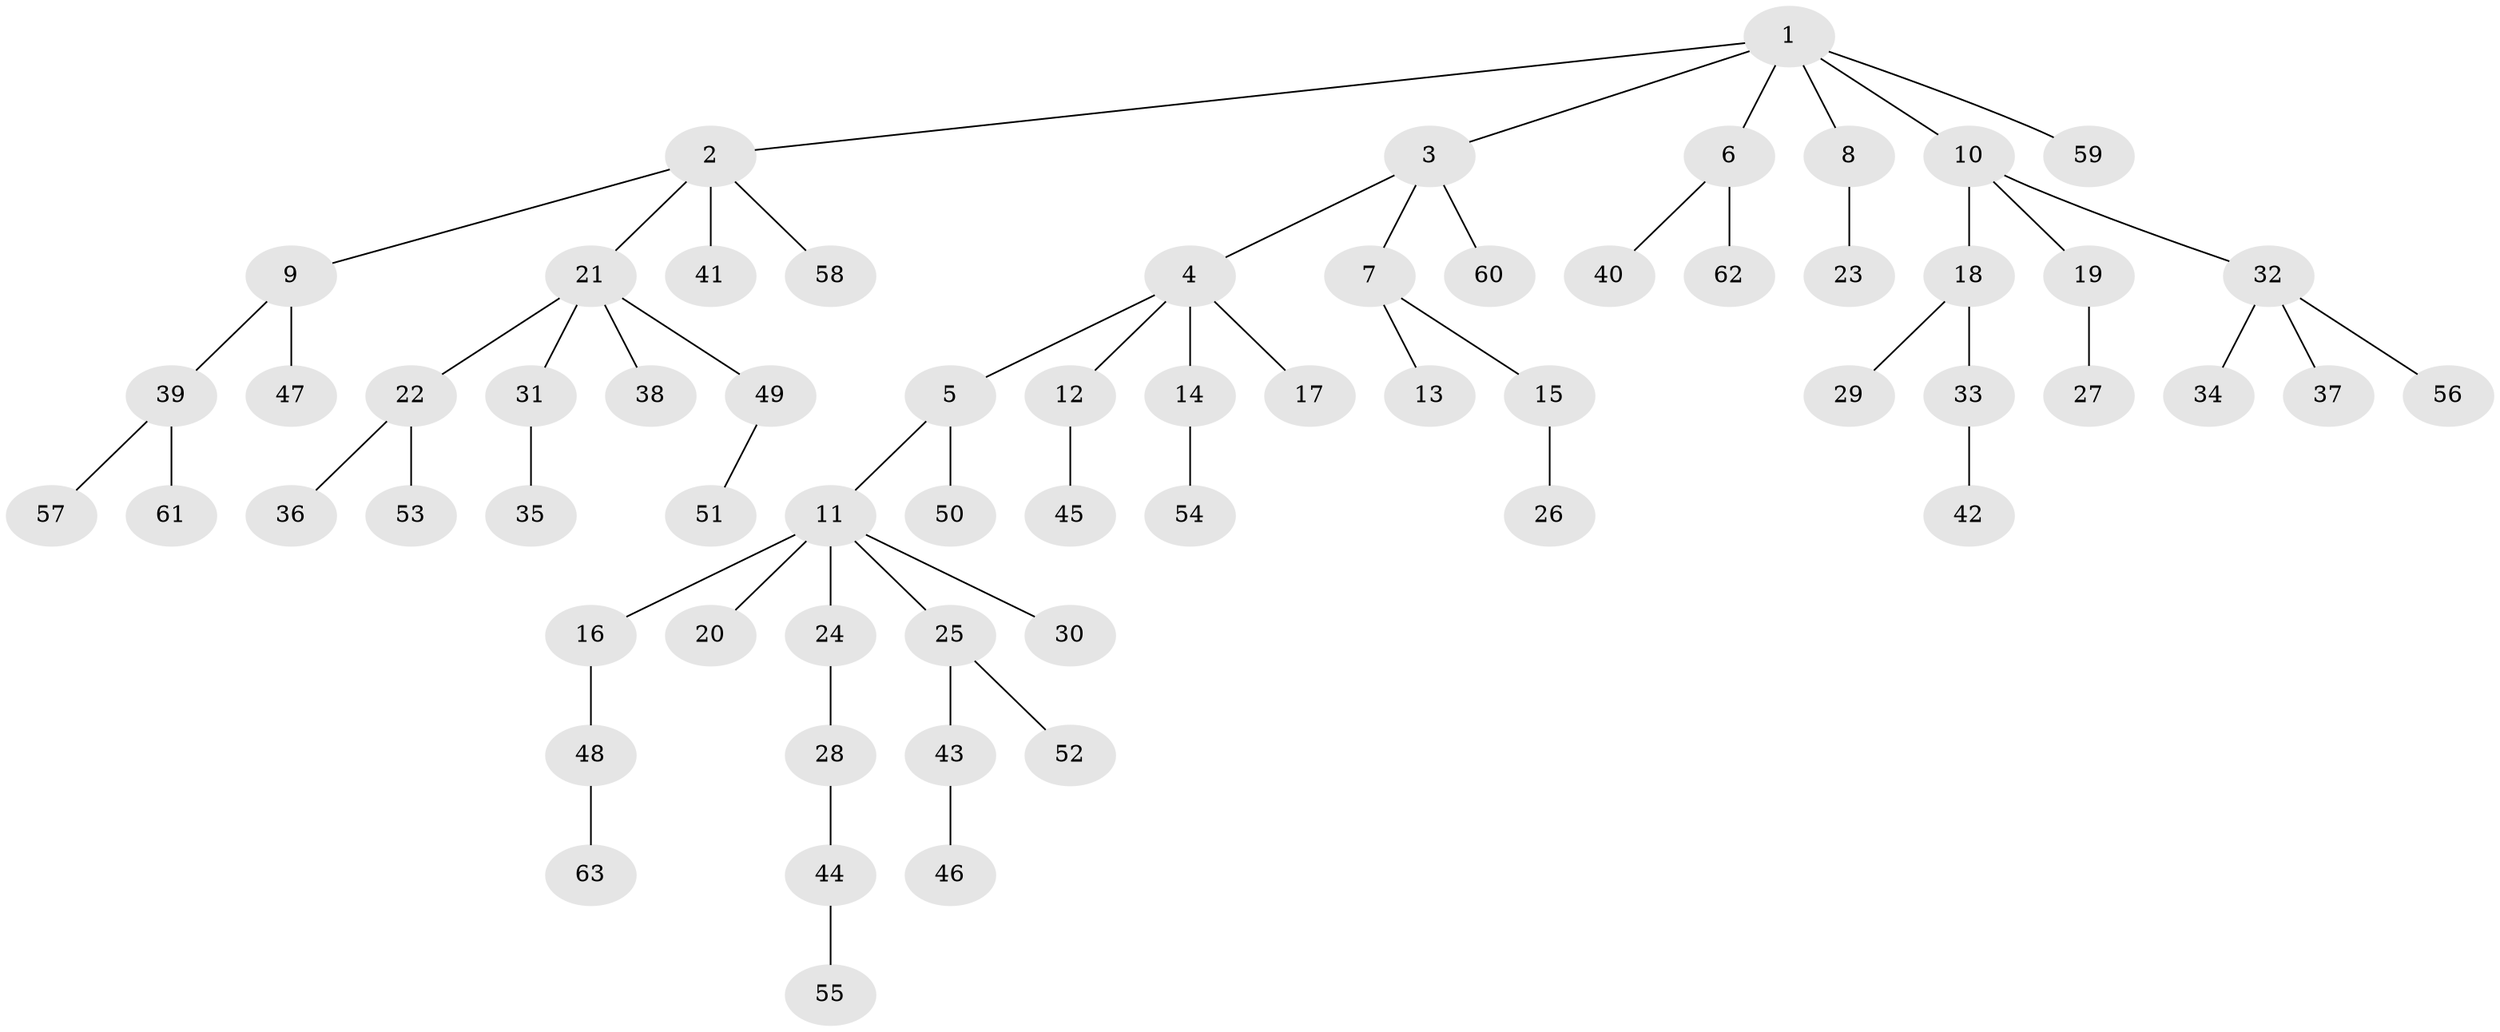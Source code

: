 // coarse degree distribution, {5: 0.05263157894736842, 4: 0.10526315789473684, 3: 0.05263157894736842, 2: 0.3157894736842105, 1: 0.47368421052631576}
// Generated by graph-tools (version 1.1) at 2025/51/03/04/25 22:51:50]
// undirected, 63 vertices, 62 edges
graph export_dot {
  node [color=gray90,style=filled];
  1;
  2;
  3;
  4;
  5;
  6;
  7;
  8;
  9;
  10;
  11;
  12;
  13;
  14;
  15;
  16;
  17;
  18;
  19;
  20;
  21;
  22;
  23;
  24;
  25;
  26;
  27;
  28;
  29;
  30;
  31;
  32;
  33;
  34;
  35;
  36;
  37;
  38;
  39;
  40;
  41;
  42;
  43;
  44;
  45;
  46;
  47;
  48;
  49;
  50;
  51;
  52;
  53;
  54;
  55;
  56;
  57;
  58;
  59;
  60;
  61;
  62;
  63;
  1 -- 2;
  1 -- 3;
  1 -- 6;
  1 -- 8;
  1 -- 10;
  1 -- 59;
  2 -- 9;
  2 -- 21;
  2 -- 41;
  2 -- 58;
  3 -- 4;
  3 -- 7;
  3 -- 60;
  4 -- 5;
  4 -- 12;
  4 -- 14;
  4 -- 17;
  5 -- 11;
  5 -- 50;
  6 -- 40;
  6 -- 62;
  7 -- 13;
  7 -- 15;
  8 -- 23;
  9 -- 39;
  9 -- 47;
  10 -- 18;
  10 -- 19;
  10 -- 32;
  11 -- 16;
  11 -- 20;
  11 -- 24;
  11 -- 25;
  11 -- 30;
  12 -- 45;
  14 -- 54;
  15 -- 26;
  16 -- 48;
  18 -- 29;
  18 -- 33;
  19 -- 27;
  21 -- 22;
  21 -- 31;
  21 -- 38;
  21 -- 49;
  22 -- 36;
  22 -- 53;
  24 -- 28;
  25 -- 43;
  25 -- 52;
  28 -- 44;
  31 -- 35;
  32 -- 34;
  32 -- 37;
  32 -- 56;
  33 -- 42;
  39 -- 57;
  39 -- 61;
  43 -- 46;
  44 -- 55;
  48 -- 63;
  49 -- 51;
}
